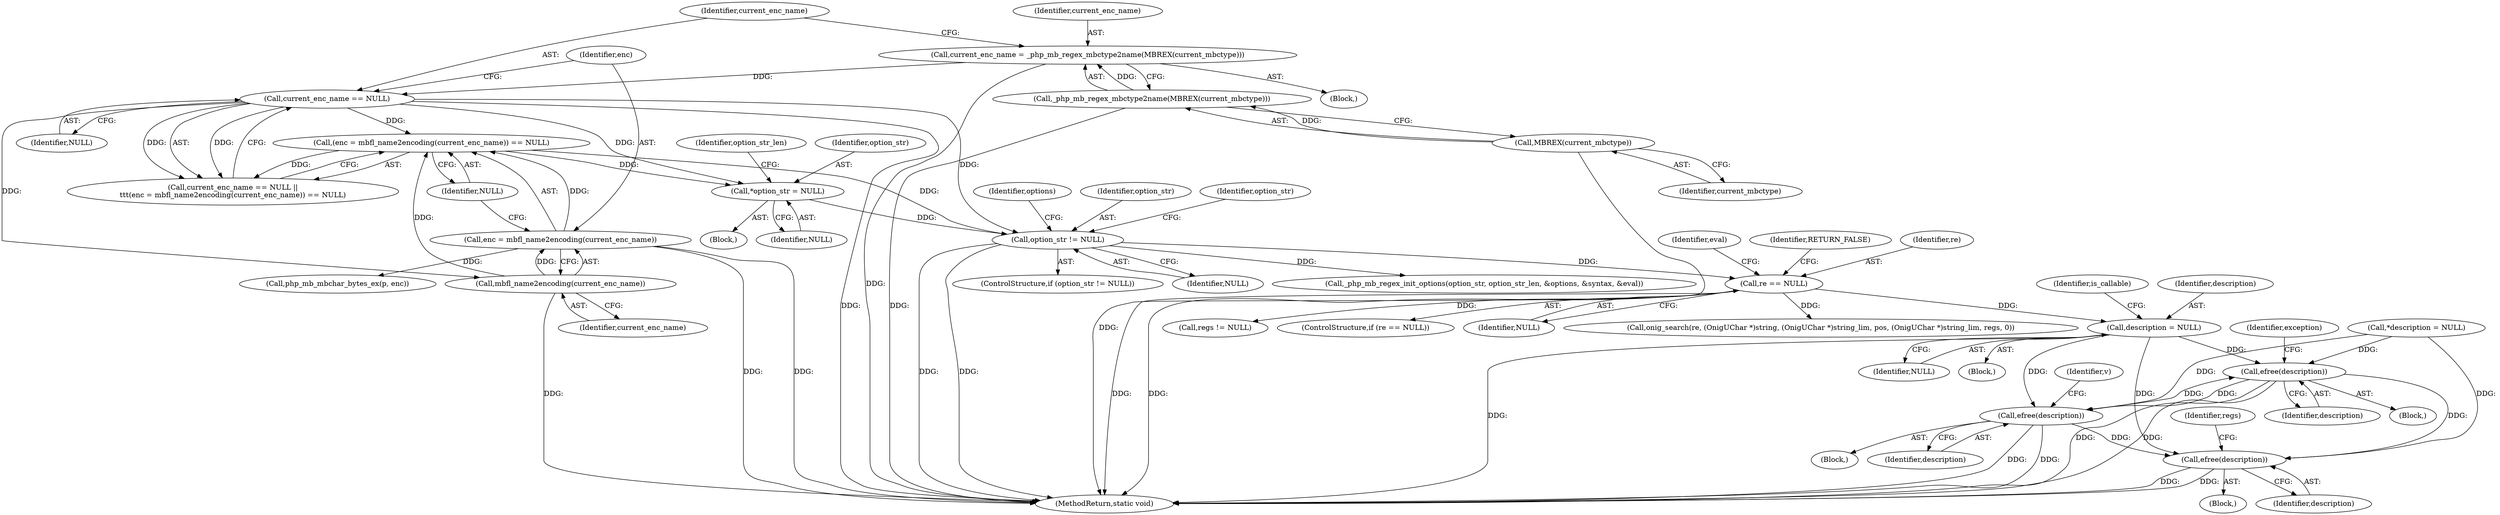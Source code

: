 digraph "0_php-src_5b597a2e5b28e2d5a52fc1be13f425f08f47cb62?w=1_1@pointer" {
"1000277" [label="(Call,description = NULL)"];
"1000257" [label="(Call,re == NULL)"];
"1000196" [label="(Call,option_str != NULL)"];
"1000178" [label="(Call,*option_str = NULL)"];
"1000162" [label="(Call,current_enc_name == NULL)"];
"1000155" [label="(Call,current_enc_name = _php_mb_regex_mbctype2name(MBREX(current_mbctype)))"];
"1000157" [label="(Call,_php_mb_regex_mbctype2name(MBREX(current_mbctype)))"];
"1000158" [label="(Call,MBREX(current_mbctype))"];
"1000165" [label="(Call,(enc = mbfl_name2encoding(current_enc_name)) == NULL)"];
"1000166" [label="(Call,enc = mbfl_name2encoding(current_enc_name))"];
"1000168" [label="(Call,mbfl_name2encoding(current_enc_name))"];
"1000608" [label="(Call,efree(description))"];
"1000623" [label="(Call,efree(description))"];
"1000702" [label="(Call,efree(description))"];
"1000258" [label="(Identifier,re)"];
"1000161" [label="(Call,current_enc_name == NULL ||\n\t\t\t(enc = mbfl_name2encoding(current_enc_name)) == NULL)"];
"1000613" [label="(Identifier,exception)"];
"1000156" [label="(Identifier,current_enc_name)"];
"1000279" [label="(Identifier,NULL)"];
"1000703" [label="(Identifier,description)"];
"1000168" [label="(Call,mbfl_name2encoding(current_enc_name))"];
"1000277" [label="(Call,description = NULL)"];
"1000200" [label="(Call,_php_mb_regex_init_options(option_str, option_str_len, &options, &syntax, &eval))"];
"1000627" [label="(Identifier,v)"];
"1000608" [label="(Call,efree(description))"];
"1000706" [label="(Identifier,regs)"];
"1000623" [label="(Call,efree(description))"];
"1000195" [label="(ControlStructure,if (option_str != NULL))"];
"1000264" [label="(Identifier,eval)"];
"1000155" [label="(Call,current_enc_name = _php_mb_regex_mbctype2name(MBREX(current_mbctype)))"];
"1000166" [label="(Call,enc = mbfl_name2encoding(current_enc_name))"];
"1000212" [label="(Identifier,options)"];
"1000164" [label="(Identifier,NULL)"];
"1000257" [label="(Call,re == NULL)"];
"1000159" [label="(Identifier,current_mbctype)"];
"1000198" [label="(Identifier,NULL)"];
"1000261" [label="(Identifier,RETURN_FALSE)"];
"1000622" [label="(Block,)"];
"1000256" [label="(ControlStructure,if (re == NULL))"];
"1000162" [label="(Call,current_enc_name == NULL)"];
"1000272" [label="(Block,)"];
"1000157" [label="(Call,_php_mb_regex_mbctype2name(MBREX(current_mbctype)))"];
"1000183" [label="(Identifier,option_str_len)"];
"1000197" [label="(Identifier,option_str)"];
"1000178" [label="(Call,*option_str = NULL)"];
"1000609" [label="(Identifier,description)"];
"1000281" [label="(Identifier,is_callable)"];
"1000259" [label="(Identifier,NULL)"];
"1000201" [label="(Identifier,option_str)"];
"1000176" [label="(Block,)"];
"1000170" [label="(Identifier,NULL)"];
"1000158" [label="(Call,MBREX(current_mbctype))"];
"1000196" [label="(Call,option_str != NULL)"];
"1000624" [label="(Identifier,description)"];
"1000607" [label="(Block,)"];
"1000180" [label="(Identifier,NULL)"];
"1000163" [label="(Identifier,current_enc_name)"];
"1000312" [label="(Call,onig_search(re, (OnigUChar *)string, (OnigUChar *)string_lim, pos, (OnigUChar *)string_lim, regs, 0))"];
"1000153" [label="(Block,)"];
"1000148" [label="(Call,*description = NULL)"];
"1000702" [label="(Call,efree(description))"];
"1000701" [label="(Block,)"];
"1000278" [label="(Identifier,description)"];
"1000393" [label="(Call,php_mb_mbchar_bytes_ex(p, enc))"];
"1000179" [label="(Identifier,option_str)"];
"1000743" [label="(MethodReturn,static void)"];
"1000167" [label="(Identifier,enc)"];
"1000705" [label="(Call,regs != NULL)"];
"1000169" [label="(Identifier,current_enc_name)"];
"1000165" [label="(Call,(enc = mbfl_name2encoding(current_enc_name)) == NULL)"];
"1000277" -> "1000272"  [label="AST: "];
"1000277" -> "1000279"  [label="CFG: "];
"1000278" -> "1000277"  [label="AST: "];
"1000279" -> "1000277"  [label="AST: "];
"1000281" -> "1000277"  [label="CFG: "];
"1000277" -> "1000743"  [label="DDG: "];
"1000257" -> "1000277"  [label="DDG: "];
"1000277" -> "1000608"  [label="DDG: "];
"1000277" -> "1000623"  [label="DDG: "];
"1000277" -> "1000702"  [label="DDG: "];
"1000257" -> "1000256"  [label="AST: "];
"1000257" -> "1000259"  [label="CFG: "];
"1000258" -> "1000257"  [label="AST: "];
"1000259" -> "1000257"  [label="AST: "];
"1000261" -> "1000257"  [label="CFG: "];
"1000264" -> "1000257"  [label="CFG: "];
"1000257" -> "1000743"  [label="DDG: "];
"1000257" -> "1000743"  [label="DDG: "];
"1000196" -> "1000257"  [label="DDG: "];
"1000257" -> "1000312"  [label="DDG: "];
"1000257" -> "1000705"  [label="DDG: "];
"1000196" -> "1000195"  [label="AST: "];
"1000196" -> "1000198"  [label="CFG: "];
"1000197" -> "1000196"  [label="AST: "];
"1000198" -> "1000196"  [label="AST: "];
"1000201" -> "1000196"  [label="CFG: "];
"1000212" -> "1000196"  [label="CFG: "];
"1000196" -> "1000743"  [label="DDG: "];
"1000196" -> "1000743"  [label="DDG: "];
"1000178" -> "1000196"  [label="DDG: "];
"1000162" -> "1000196"  [label="DDG: "];
"1000165" -> "1000196"  [label="DDG: "];
"1000196" -> "1000200"  [label="DDG: "];
"1000178" -> "1000176"  [label="AST: "];
"1000178" -> "1000180"  [label="CFG: "];
"1000179" -> "1000178"  [label="AST: "];
"1000180" -> "1000178"  [label="AST: "];
"1000183" -> "1000178"  [label="CFG: "];
"1000162" -> "1000178"  [label="DDG: "];
"1000165" -> "1000178"  [label="DDG: "];
"1000162" -> "1000161"  [label="AST: "];
"1000162" -> "1000164"  [label="CFG: "];
"1000163" -> "1000162"  [label="AST: "];
"1000164" -> "1000162"  [label="AST: "];
"1000167" -> "1000162"  [label="CFG: "];
"1000161" -> "1000162"  [label="CFG: "];
"1000162" -> "1000743"  [label="DDG: "];
"1000162" -> "1000161"  [label="DDG: "];
"1000162" -> "1000161"  [label="DDG: "];
"1000155" -> "1000162"  [label="DDG: "];
"1000162" -> "1000168"  [label="DDG: "];
"1000162" -> "1000165"  [label="DDG: "];
"1000155" -> "1000153"  [label="AST: "];
"1000155" -> "1000157"  [label="CFG: "];
"1000156" -> "1000155"  [label="AST: "];
"1000157" -> "1000155"  [label="AST: "];
"1000163" -> "1000155"  [label="CFG: "];
"1000155" -> "1000743"  [label="DDG: "];
"1000157" -> "1000155"  [label="DDG: "];
"1000157" -> "1000158"  [label="CFG: "];
"1000158" -> "1000157"  [label="AST: "];
"1000157" -> "1000743"  [label="DDG: "];
"1000158" -> "1000157"  [label="DDG: "];
"1000158" -> "1000159"  [label="CFG: "];
"1000159" -> "1000158"  [label="AST: "];
"1000158" -> "1000743"  [label="DDG: "];
"1000165" -> "1000161"  [label="AST: "];
"1000165" -> "1000170"  [label="CFG: "];
"1000166" -> "1000165"  [label="AST: "];
"1000170" -> "1000165"  [label="AST: "];
"1000161" -> "1000165"  [label="CFG: "];
"1000165" -> "1000161"  [label="DDG: "];
"1000166" -> "1000165"  [label="DDG: "];
"1000168" -> "1000165"  [label="DDG: "];
"1000166" -> "1000168"  [label="CFG: "];
"1000167" -> "1000166"  [label="AST: "];
"1000168" -> "1000166"  [label="AST: "];
"1000170" -> "1000166"  [label="CFG: "];
"1000166" -> "1000743"  [label="DDG: "];
"1000166" -> "1000743"  [label="DDG: "];
"1000168" -> "1000166"  [label="DDG: "];
"1000166" -> "1000393"  [label="DDG: "];
"1000168" -> "1000169"  [label="CFG: "];
"1000169" -> "1000168"  [label="AST: "];
"1000168" -> "1000743"  [label="DDG: "];
"1000608" -> "1000607"  [label="AST: "];
"1000608" -> "1000609"  [label="CFG: "];
"1000609" -> "1000608"  [label="AST: "];
"1000613" -> "1000608"  [label="CFG: "];
"1000608" -> "1000743"  [label="DDG: "];
"1000608" -> "1000743"  [label="DDG: "];
"1000623" -> "1000608"  [label="DDG: "];
"1000148" -> "1000608"  [label="DDG: "];
"1000608" -> "1000623"  [label="DDG: "];
"1000608" -> "1000702"  [label="DDG: "];
"1000623" -> "1000622"  [label="AST: "];
"1000623" -> "1000624"  [label="CFG: "];
"1000624" -> "1000623"  [label="AST: "];
"1000627" -> "1000623"  [label="CFG: "];
"1000623" -> "1000743"  [label="DDG: "];
"1000623" -> "1000743"  [label="DDG: "];
"1000148" -> "1000623"  [label="DDG: "];
"1000623" -> "1000702"  [label="DDG: "];
"1000702" -> "1000701"  [label="AST: "];
"1000702" -> "1000703"  [label="CFG: "];
"1000703" -> "1000702"  [label="AST: "];
"1000706" -> "1000702"  [label="CFG: "];
"1000702" -> "1000743"  [label="DDG: "];
"1000702" -> "1000743"  [label="DDG: "];
"1000148" -> "1000702"  [label="DDG: "];
}
